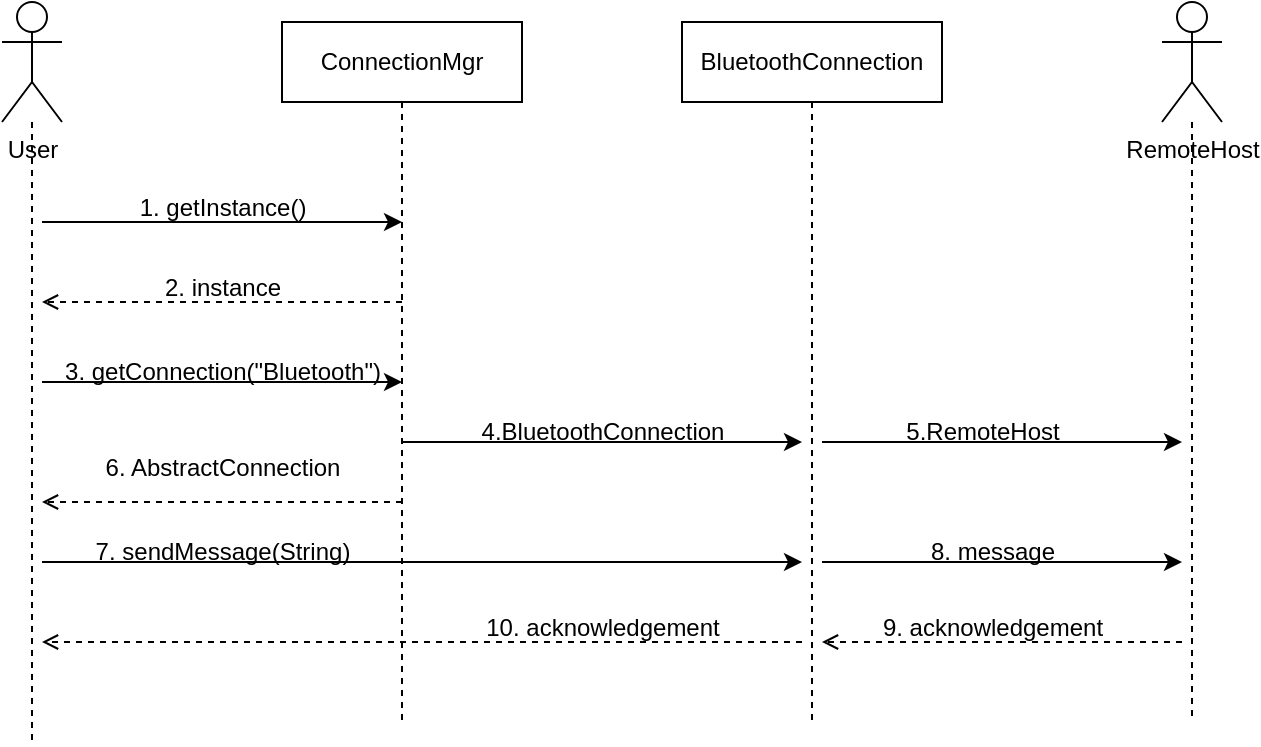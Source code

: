 <mxfile version="24.1.0" type="github">
  <diagram name="Page-1" id="2YBvvXClWsGukQMizWep">
    <mxGraphModel dx="1185" dy="651" grid="1" gridSize="10" guides="1" tooltips="1" connect="1" arrows="1" fold="1" page="1" pageScale="1" pageWidth="850" pageHeight="1100" math="0" shadow="0">
      <root>
        <mxCell id="0" />
        <mxCell id="1" parent="0" />
        <mxCell id="VeQfj7mejQCfJj176wqu-9" style="edgeStyle=orthogonalEdgeStyle;rounded=0;orthogonalLoop=1;jettySize=auto;html=1;dashed=1;endArrow=none;endFill=0;" edge="1" parent="1" source="VeQfj7mejQCfJj176wqu-1">
          <mxGeometry relative="1" as="geometry">
            <mxPoint x="105" y="440" as="targetPoint" />
            <Array as="points">
              <mxPoint x="105" y="440" />
            </Array>
          </mxGeometry>
        </mxCell>
        <mxCell id="VeQfj7mejQCfJj176wqu-1" value="User" style="shape=umlActor;verticalLabelPosition=bottom;verticalAlign=top;html=1;outlineConnect=0;" vertex="1" parent="1">
          <mxGeometry x="90" y="70" width="30" height="60" as="geometry" />
        </mxCell>
        <mxCell id="VeQfj7mejQCfJj176wqu-8" style="edgeStyle=orthogonalEdgeStyle;rounded=0;orthogonalLoop=1;jettySize=auto;html=1;dashed=1;endArrow=none;endFill=0;" edge="1" parent="1" source="VeQfj7mejQCfJj176wqu-3">
          <mxGeometry relative="1" as="geometry">
            <mxPoint x="685" y="430" as="targetPoint" />
          </mxGeometry>
        </mxCell>
        <mxCell id="VeQfj7mejQCfJj176wqu-3" value="RemoteHost" style="shape=umlActor;verticalLabelPosition=bottom;verticalAlign=top;html=1;outlineConnect=0;" vertex="1" parent="1">
          <mxGeometry x="670" y="70" width="30" height="60" as="geometry" />
        </mxCell>
        <mxCell id="VeQfj7mejQCfJj176wqu-6" style="edgeStyle=orthogonalEdgeStyle;rounded=0;orthogonalLoop=1;jettySize=auto;html=1;dashed=1;endArrow=none;endFill=0;" edge="1" parent="1" source="VeQfj7mejQCfJj176wqu-4">
          <mxGeometry relative="1" as="geometry">
            <mxPoint x="290" y="430" as="targetPoint" />
          </mxGeometry>
        </mxCell>
        <mxCell id="VeQfj7mejQCfJj176wqu-4" value="ConnectionMgr" style="rounded=0;whiteSpace=wrap;html=1;" vertex="1" parent="1">
          <mxGeometry x="230" y="80" width="120" height="40" as="geometry" />
        </mxCell>
        <mxCell id="VeQfj7mejQCfJj176wqu-7" style="edgeStyle=orthogonalEdgeStyle;rounded=0;orthogonalLoop=1;jettySize=auto;html=1;dashed=1;endArrow=none;endFill=0;" edge="1" parent="1" source="VeQfj7mejQCfJj176wqu-5">
          <mxGeometry relative="1" as="geometry">
            <mxPoint x="495" y="430" as="targetPoint" />
          </mxGeometry>
        </mxCell>
        <mxCell id="VeQfj7mejQCfJj176wqu-5" value="BluetoothConnection" style="rounded=0;whiteSpace=wrap;html=1;" vertex="1" parent="1">
          <mxGeometry x="430" y="80" width="130" height="40" as="geometry" />
        </mxCell>
        <mxCell id="VeQfj7mejQCfJj176wqu-11" value="" style="endArrow=classic;html=1;rounded=0;" edge="1" parent="1">
          <mxGeometry width="50" height="50" relative="1" as="geometry">
            <mxPoint x="110" y="180" as="sourcePoint" />
            <mxPoint x="290" y="180" as="targetPoint" />
          </mxGeometry>
        </mxCell>
        <mxCell id="VeQfj7mejQCfJj176wqu-12" value="1. getInstance()" style="text;html=1;align=center;verticalAlign=middle;resizable=0;points=[];autosize=1;strokeColor=none;fillColor=none;" vertex="1" parent="1">
          <mxGeometry x="145" y="158" width="110" height="30" as="geometry" />
        </mxCell>
        <mxCell id="VeQfj7mejQCfJj176wqu-13" value="" style="endArrow=open;html=1;rounded=0;dashed=1;endFill=0;" edge="1" parent="1">
          <mxGeometry width="50" height="50" relative="1" as="geometry">
            <mxPoint x="290" y="220" as="sourcePoint" />
            <mxPoint x="110" y="220" as="targetPoint" />
            <Array as="points">
              <mxPoint x="210" y="220" />
            </Array>
          </mxGeometry>
        </mxCell>
        <mxCell id="VeQfj7mejQCfJj176wqu-14" value="2. instance" style="text;html=1;align=center;verticalAlign=middle;resizable=0;points=[];autosize=1;strokeColor=none;fillColor=none;" vertex="1" parent="1">
          <mxGeometry x="160" y="198" width="80" height="30" as="geometry" />
        </mxCell>
        <mxCell id="VeQfj7mejQCfJj176wqu-15" value="" style="endArrow=classic;html=1;rounded=0;" edge="1" parent="1">
          <mxGeometry width="50" height="50" relative="1" as="geometry">
            <mxPoint x="110" y="260" as="sourcePoint" />
            <mxPoint x="290" y="260" as="targetPoint" />
          </mxGeometry>
        </mxCell>
        <mxCell id="VeQfj7mejQCfJj176wqu-16" value="3. getConnection(&quot;Bluetooth&quot;)" style="text;html=1;align=center;verticalAlign=middle;resizable=0;points=[];autosize=1;strokeColor=none;fillColor=none;" vertex="1" parent="1">
          <mxGeometry x="110" y="240" width="180" height="30" as="geometry" />
        </mxCell>
        <mxCell id="VeQfj7mejQCfJj176wqu-17" value="" style="endArrow=classic;html=1;rounded=0;endFill=1;" edge="1" parent="1">
          <mxGeometry width="50" height="50" relative="1" as="geometry">
            <mxPoint x="290" y="290" as="sourcePoint" />
            <mxPoint x="490" y="290" as="targetPoint" />
          </mxGeometry>
        </mxCell>
        <mxCell id="VeQfj7mejQCfJj176wqu-18" value="4.BluetoothConnection" style="text;html=1;align=center;verticalAlign=middle;resizable=0;points=[];autosize=1;strokeColor=none;fillColor=none;" vertex="1" parent="1">
          <mxGeometry x="320" y="270" width="140" height="30" as="geometry" />
        </mxCell>
        <mxCell id="VeQfj7mejQCfJj176wqu-19" value="" style="endArrow=classic;html=1;rounded=0;endFill=1;" edge="1" parent="1">
          <mxGeometry width="50" height="50" relative="1" as="geometry">
            <mxPoint x="500" y="290" as="sourcePoint" />
            <mxPoint x="680" y="290" as="targetPoint" />
          </mxGeometry>
        </mxCell>
        <mxCell id="VeQfj7mejQCfJj176wqu-20" value="5.RemoteHost" style="text;html=1;align=center;verticalAlign=middle;resizable=0;points=[];autosize=1;strokeColor=none;fillColor=none;" vertex="1" parent="1">
          <mxGeometry x="530" y="270" width="100" height="30" as="geometry" />
        </mxCell>
        <mxCell id="VeQfj7mejQCfJj176wqu-21" value="" style="endArrow=open;html=1;rounded=0;dashed=1;endFill=0;" edge="1" parent="1">
          <mxGeometry width="50" height="50" relative="1" as="geometry">
            <mxPoint x="290" y="320" as="sourcePoint" />
            <mxPoint x="110" y="320" as="targetPoint" />
            <Array as="points">
              <mxPoint x="230" y="320" />
            </Array>
          </mxGeometry>
        </mxCell>
        <mxCell id="VeQfj7mejQCfJj176wqu-22" value="6. AbstractConnection" style="text;html=1;align=center;verticalAlign=middle;resizable=0;points=[];autosize=1;strokeColor=none;fillColor=none;" vertex="1" parent="1">
          <mxGeometry x="130" y="288" width="140" height="30" as="geometry" />
        </mxCell>
        <mxCell id="VeQfj7mejQCfJj176wqu-23" value="7. sendMessage(String)" style="text;html=1;align=center;verticalAlign=middle;resizable=0;points=[];autosize=1;strokeColor=none;fillColor=none;" vertex="1" parent="1">
          <mxGeometry x="125" y="330" width="150" height="30" as="geometry" />
        </mxCell>
        <mxCell id="VeQfj7mejQCfJj176wqu-24" value="" style="endArrow=classic;html=1;rounded=0;" edge="1" parent="1">
          <mxGeometry width="50" height="50" relative="1" as="geometry">
            <mxPoint x="110" y="350" as="sourcePoint" />
            <mxPoint x="490" y="350" as="targetPoint" />
          </mxGeometry>
        </mxCell>
        <mxCell id="VeQfj7mejQCfJj176wqu-25" value="" style="endArrow=classic;html=1;rounded=0;endFill=1;" edge="1" parent="1">
          <mxGeometry width="50" height="50" relative="1" as="geometry">
            <mxPoint x="500" y="350" as="sourcePoint" />
            <mxPoint x="680" y="350" as="targetPoint" />
          </mxGeometry>
        </mxCell>
        <mxCell id="VeQfj7mejQCfJj176wqu-26" value="8. message" style="text;html=1;align=center;verticalAlign=middle;resizable=0;points=[];autosize=1;strokeColor=none;fillColor=none;" vertex="1" parent="1">
          <mxGeometry x="540" y="330" width="90" height="30" as="geometry" />
        </mxCell>
        <mxCell id="VeQfj7mejQCfJj176wqu-27" value="" style="endArrow=open;html=1;rounded=0;dashed=1;endFill=0;" edge="1" parent="1">
          <mxGeometry width="50" height="50" relative="1" as="geometry">
            <mxPoint x="680" y="390" as="sourcePoint" />
            <mxPoint x="500" y="390" as="targetPoint" />
            <Array as="points">
              <mxPoint x="600" y="390" />
            </Array>
          </mxGeometry>
        </mxCell>
        <mxCell id="VeQfj7mejQCfJj176wqu-28" value="9. acknowledgement" style="text;html=1;align=center;verticalAlign=middle;resizable=0;points=[];autosize=1;strokeColor=none;fillColor=none;" vertex="1" parent="1">
          <mxGeometry x="520" y="368" width="130" height="30" as="geometry" />
        </mxCell>
        <mxCell id="VeQfj7mejQCfJj176wqu-29" value="" style="endArrow=open;html=1;rounded=0;dashed=1;endFill=0;" edge="1" parent="1">
          <mxGeometry width="50" height="50" relative="1" as="geometry">
            <mxPoint x="490" y="390" as="sourcePoint" />
            <mxPoint x="110" y="390" as="targetPoint" />
            <Array as="points">
              <mxPoint x="410" y="390" />
            </Array>
          </mxGeometry>
        </mxCell>
        <mxCell id="VeQfj7mejQCfJj176wqu-30" value="10. acknowledgement" style="text;html=1;align=center;verticalAlign=middle;resizable=0;points=[];autosize=1;strokeColor=none;fillColor=none;" vertex="1" parent="1">
          <mxGeometry x="320" y="368" width="140" height="30" as="geometry" />
        </mxCell>
      </root>
    </mxGraphModel>
  </diagram>
</mxfile>
